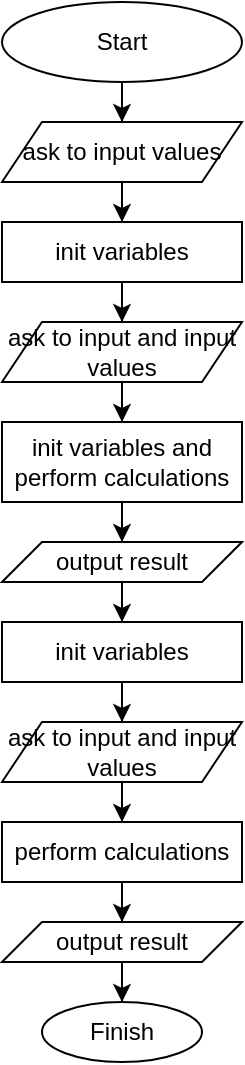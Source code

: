 <mxfile version="24.7.17">
  <diagram id="C5RBs43oDa-KdzZeNtuy" name="Page-1">
    <mxGraphModel dx="1248" dy="592" grid="1" gridSize="10" guides="1" tooltips="1" connect="1" arrows="1" fold="1" page="1" pageScale="1" pageWidth="827" pageHeight="1169" math="0" shadow="0">
      <root>
        <mxCell id="WIyWlLk6GJQsqaUBKTNV-0" />
        <mxCell id="WIyWlLk6GJQsqaUBKTNV-1" parent="WIyWlLk6GJQsqaUBKTNV-0" />
        <mxCell id="iQukEwfsT_GnwfpQJZu6-2" value="" style="edgeStyle=orthogonalEdgeStyle;rounded=0;orthogonalLoop=1;jettySize=auto;html=1;" edge="1" parent="WIyWlLk6GJQsqaUBKTNV-1" source="iQukEwfsT_GnwfpQJZu6-0" target="iQukEwfsT_GnwfpQJZu6-1">
          <mxGeometry relative="1" as="geometry" />
        </mxCell>
        <mxCell id="iQukEwfsT_GnwfpQJZu6-0" value="Start" style="ellipse;whiteSpace=wrap;html=1;" vertex="1" parent="WIyWlLk6GJQsqaUBKTNV-1">
          <mxGeometry x="354" y="10" width="120" height="40" as="geometry" />
        </mxCell>
        <mxCell id="iQukEwfsT_GnwfpQJZu6-4" value="" style="edgeStyle=orthogonalEdgeStyle;rounded=0;orthogonalLoop=1;jettySize=auto;html=1;" edge="1" parent="WIyWlLk6GJQsqaUBKTNV-1" source="iQukEwfsT_GnwfpQJZu6-1" target="iQukEwfsT_GnwfpQJZu6-3">
          <mxGeometry relative="1" as="geometry" />
        </mxCell>
        <mxCell id="iQukEwfsT_GnwfpQJZu6-1" value="ask to input values" style="shape=parallelogram;perimeter=parallelogramPerimeter;whiteSpace=wrap;html=1;fixedSize=1;" vertex="1" parent="WIyWlLk6GJQsqaUBKTNV-1">
          <mxGeometry x="354" y="70" width="120" height="30" as="geometry" />
        </mxCell>
        <mxCell id="iQukEwfsT_GnwfpQJZu6-6" value="" style="edgeStyle=orthogonalEdgeStyle;rounded=0;orthogonalLoop=1;jettySize=auto;html=1;" edge="1" parent="WIyWlLk6GJQsqaUBKTNV-1" source="iQukEwfsT_GnwfpQJZu6-3" target="iQukEwfsT_GnwfpQJZu6-5">
          <mxGeometry relative="1" as="geometry" />
        </mxCell>
        <mxCell id="iQukEwfsT_GnwfpQJZu6-3" value="init variables" style="whiteSpace=wrap;html=1;" vertex="1" parent="WIyWlLk6GJQsqaUBKTNV-1">
          <mxGeometry x="354" y="120" width="120" height="30" as="geometry" />
        </mxCell>
        <mxCell id="iQukEwfsT_GnwfpQJZu6-8" value="" style="edgeStyle=orthogonalEdgeStyle;rounded=0;orthogonalLoop=1;jettySize=auto;html=1;" edge="1" parent="WIyWlLk6GJQsqaUBKTNV-1" source="iQukEwfsT_GnwfpQJZu6-5" target="iQukEwfsT_GnwfpQJZu6-7">
          <mxGeometry relative="1" as="geometry" />
        </mxCell>
        <mxCell id="iQukEwfsT_GnwfpQJZu6-5" value="ask to input and input values" style="shape=parallelogram;perimeter=parallelogramPerimeter;whiteSpace=wrap;html=1;fixedSize=1;" vertex="1" parent="WIyWlLk6GJQsqaUBKTNV-1">
          <mxGeometry x="354" y="170" width="120" height="30" as="geometry" />
        </mxCell>
        <mxCell id="iQukEwfsT_GnwfpQJZu6-10" value="" style="edgeStyle=orthogonalEdgeStyle;rounded=0;orthogonalLoop=1;jettySize=auto;html=1;" edge="1" parent="WIyWlLk6GJQsqaUBKTNV-1" source="iQukEwfsT_GnwfpQJZu6-7" target="iQukEwfsT_GnwfpQJZu6-9">
          <mxGeometry relative="1" as="geometry" />
        </mxCell>
        <mxCell id="iQukEwfsT_GnwfpQJZu6-7" value="init variables and perform calculations" style="whiteSpace=wrap;html=1;" vertex="1" parent="WIyWlLk6GJQsqaUBKTNV-1">
          <mxGeometry x="354" y="220" width="120" height="40" as="geometry" />
        </mxCell>
        <mxCell id="iQukEwfsT_GnwfpQJZu6-12" value="" style="edgeStyle=orthogonalEdgeStyle;rounded=0;orthogonalLoop=1;jettySize=auto;html=1;" edge="1" parent="WIyWlLk6GJQsqaUBKTNV-1" source="iQukEwfsT_GnwfpQJZu6-9" target="iQukEwfsT_GnwfpQJZu6-11">
          <mxGeometry relative="1" as="geometry" />
        </mxCell>
        <mxCell id="iQukEwfsT_GnwfpQJZu6-9" value="output result" style="shape=parallelogram;perimeter=parallelogramPerimeter;whiteSpace=wrap;html=1;fixedSize=1;" vertex="1" parent="WIyWlLk6GJQsqaUBKTNV-1">
          <mxGeometry x="354" y="280" width="120" height="20" as="geometry" />
        </mxCell>
        <mxCell id="iQukEwfsT_GnwfpQJZu6-14" value="" style="edgeStyle=orthogonalEdgeStyle;rounded=0;orthogonalLoop=1;jettySize=auto;html=1;" edge="1" parent="WIyWlLk6GJQsqaUBKTNV-1" source="iQukEwfsT_GnwfpQJZu6-11" target="iQukEwfsT_GnwfpQJZu6-13">
          <mxGeometry relative="1" as="geometry" />
        </mxCell>
        <mxCell id="iQukEwfsT_GnwfpQJZu6-11" value="init variables" style="whiteSpace=wrap;html=1;" vertex="1" parent="WIyWlLk6GJQsqaUBKTNV-1">
          <mxGeometry x="354" y="320" width="120" height="30" as="geometry" />
        </mxCell>
        <mxCell id="iQukEwfsT_GnwfpQJZu6-16" value="" style="edgeStyle=orthogonalEdgeStyle;rounded=0;orthogonalLoop=1;jettySize=auto;html=1;" edge="1" parent="WIyWlLk6GJQsqaUBKTNV-1" source="iQukEwfsT_GnwfpQJZu6-13" target="iQukEwfsT_GnwfpQJZu6-15">
          <mxGeometry relative="1" as="geometry" />
        </mxCell>
        <mxCell id="iQukEwfsT_GnwfpQJZu6-13" value="ask to input and input values" style="shape=parallelogram;perimeter=parallelogramPerimeter;whiteSpace=wrap;html=1;fixedSize=1;" vertex="1" parent="WIyWlLk6GJQsqaUBKTNV-1">
          <mxGeometry x="354" y="370" width="120" height="30" as="geometry" />
        </mxCell>
        <mxCell id="iQukEwfsT_GnwfpQJZu6-18" value="" style="edgeStyle=orthogonalEdgeStyle;rounded=0;orthogonalLoop=1;jettySize=auto;html=1;" edge="1" parent="WIyWlLk6GJQsqaUBKTNV-1" source="iQukEwfsT_GnwfpQJZu6-15" target="iQukEwfsT_GnwfpQJZu6-17">
          <mxGeometry relative="1" as="geometry" />
        </mxCell>
        <mxCell id="iQukEwfsT_GnwfpQJZu6-15" value="perform calculations" style="whiteSpace=wrap;html=1;" vertex="1" parent="WIyWlLk6GJQsqaUBKTNV-1">
          <mxGeometry x="354" y="420" width="120" height="30" as="geometry" />
        </mxCell>
        <mxCell id="iQukEwfsT_GnwfpQJZu6-20" value="" style="edgeStyle=orthogonalEdgeStyle;rounded=0;orthogonalLoop=1;jettySize=auto;html=1;" edge="1" parent="WIyWlLk6GJQsqaUBKTNV-1" source="iQukEwfsT_GnwfpQJZu6-17" target="iQukEwfsT_GnwfpQJZu6-19">
          <mxGeometry relative="1" as="geometry" />
        </mxCell>
        <mxCell id="iQukEwfsT_GnwfpQJZu6-17" value="output result" style="shape=parallelogram;perimeter=parallelogramPerimeter;whiteSpace=wrap;html=1;fixedSize=1;" vertex="1" parent="WIyWlLk6GJQsqaUBKTNV-1">
          <mxGeometry x="354" y="470" width="120" height="20" as="geometry" />
        </mxCell>
        <mxCell id="iQukEwfsT_GnwfpQJZu6-19" value="Finish" style="ellipse;whiteSpace=wrap;html=1;" vertex="1" parent="WIyWlLk6GJQsqaUBKTNV-1">
          <mxGeometry x="374" y="510" width="80" height="30" as="geometry" />
        </mxCell>
      </root>
    </mxGraphModel>
  </diagram>
</mxfile>
